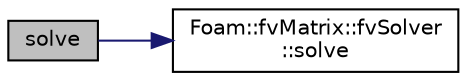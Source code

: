 digraph "solve"
{
  bgcolor="transparent";
  edge [fontname="Helvetica",fontsize="10",labelfontname="Helvetica",labelfontsize="10"];
  node [fontname="Helvetica",fontsize="10",shape=record];
  rankdir="LR";
  Node1 [label="solve",height=0.2,width=0.4,color="black", fillcolor="grey75", style="filled", fontcolor="black"];
  Node1 -> Node2 [color="midnightblue",fontsize="10",style="solid",fontname="Helvetica"];
  Node2 [label="Foam::fvMatrix::fvSolver\l::solve",height=0.2,width=0.4,color="black",URL="$a00909.html#a30785cf2e39d95d00a9f64fcdf0e3cfe",tooltip="Solve returning the solution statistics. "];
}

